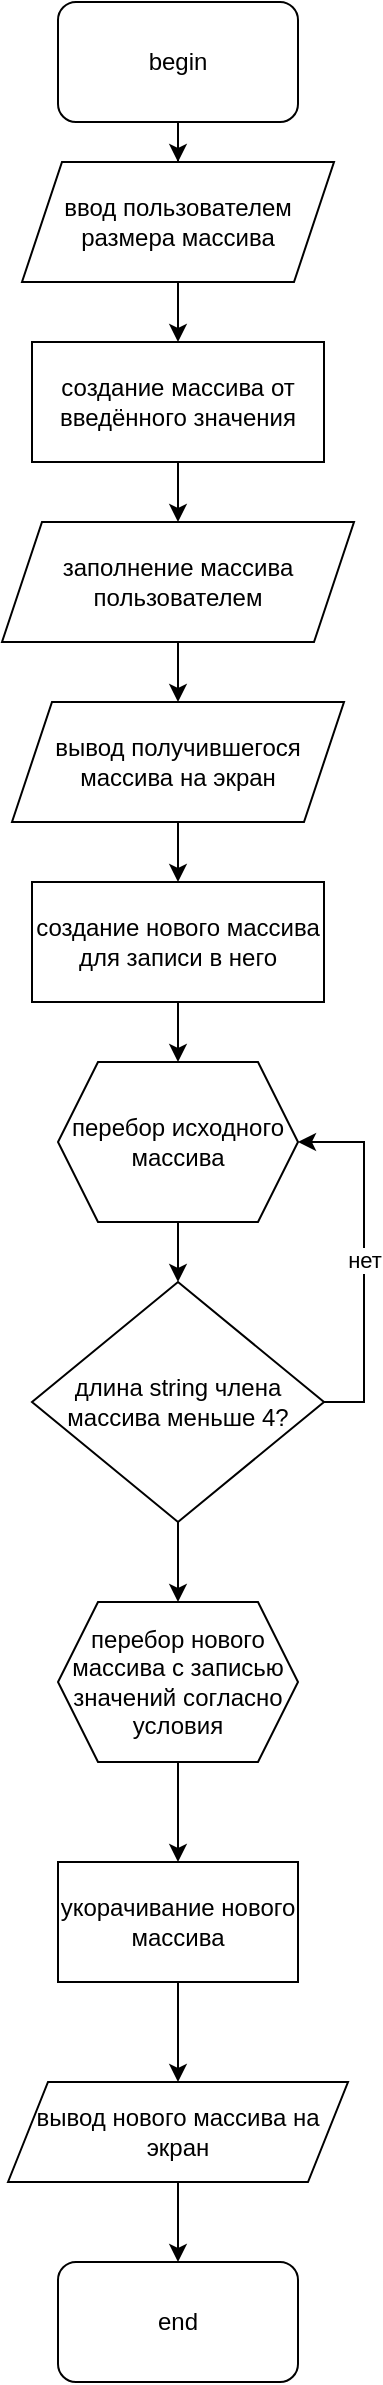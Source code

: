 <mxfile version="21.0.8" type="device"><diagram name="Страница 1" id="R7CLOJ_g1kYe9sx-ADwK"><mxGraphModel dx="1377" dy="796" grid="1" gridSize="10" guides="1" tooltips="1" connect="1" arrows="1" fold="1" page="1" pageScale="1" pageWidth="827" pageHeight="1169" math="0" shadow="0"><root><mxCell id="0"/><mxCell id="1" parent="0"/><mxCell id="dF9KAT_O521GgzRp7XB3-21" style="edgeStyle=orthogonalEdgeStyle;rounded=0;orthogonalLoop=1;jettySize=auto;html=1;exitX=0.5;exitY=1;exitDx=0;exitDy=0;" edge="1" parent="1" source="dF9KAT_O521GgzRp7XB3-2" target="dF9KAT_O521GgzRp7XB3-8"><mxGeometry relative="1" as="geometry"/></mxCell><mxCell id="dF9KAT_O521GgzRp7XB3-2" value="begin" style="rounded=1;whiteSpace=wrap;html=1;" vertex="1" parent="1"><mxGeometry x="354" y="40" width="120" height="60" as="geometry"/></mxCell><mxCell id="dF9KAT_O521GgzRp7XB3-19" style="edgeStyle=orthogonalEdgeStyle;rounded=0;orthogonalLoop=1;jettySize=auto;html=1;exitX=0.5;exitY=1;exitDx=0;exitDy=0;" edge="1" parent="1" source="dF9KAT_O521GgzRp7XB3-5" target="dF9KAT_O521GgzRp7XB3-9"><mxGeometry relative="1" as="geometry"/></mxCell><mxCell id="dF9KAT_O521GgzRp7XB3-5" value="создание массива от введённого значения" style="rounded=0;whiteSpace=wrap;html=1;" vertex="1" parent="1"><mxGeometry x="341" y="210" width="146" height="60" as="geometry"/></mxCell><mxCell id="dF9KAT_O521GgzRp7XB3-20" style="edgeStyle=orthogonalEdgeStyle;rounded=0;orthogonalLoop=1;jettySize=auto;html=1;exitX=0.5;exitY=1;exitDx=0;exitDy=0;" edge="1" parent="1" source="dF9KAT_O521GgzRp7XB3-8" target="dF9KAT_O521GgzRp7XB3-5"><mxGeometry relative="1" as="geometry"/></mxCell><mxCell id="dF9KAT_O521GgzRp7XB3-8" value="ввод пользователем размера массива&lt;br&gt;" style="shape=parallelogram;perimeter=parallelogramPerimeter;whiteSpace=wrap;html=1;fixedSize=1;" vertex="1" parent="1"><mxGeometry x="336" y="120" width="156" height="60" as="geometry"/></mxCell><mxCell id="dF9KAT_O521GgzRp7XB3-18" style="edgeStyle=orthogonalEdgeStyle;rounded=0;orthogonalLoop=1;jettySize=auto;html=1;exitX=0.5;exitY=1;exitDx=0;exitDy=0;" edge="1" parent="1" source="dF9KAT_O521GgzRp7XB3-9" target="dF9KAT_O521GgzRp7XB3-10"><mxGeometry relative="1" as="geometry"/></mxCell><mxCell id="dF9KAT_O521GgzRp7XB3-9" value="заполнение массива пользователем" style="shape=parallelogram;perimeter=parallelogramPerimeter;whiteSpace=wrap;html=1;fixedSize=1;" vertex="1" parent="1"><mxGeometry x="326" y="300" width="176" height="60" as="geometry"/></mxCell><mxCell id="dF9KAT_O521GgzRp7XB3-17" style="edgeStyle=orthogonalEdgeStyle;rounded=0;orthogonalLoop=1;jettySize=auto;html=1;exitX=0.5;exitY=1;exitDx=0;exitDy=0;entryX=0.5;entryY=0;entryDx=0;entryDy=0;" edge="1" parent="1" source="dF9KAT_O521GgzRp7XB3-10" target="dF9KAT_O521GgzRp7XB3-12"><mxGeometry relative="1" as="geometry"/></mxCell><mxCell id="dF9KAT_O521GgzRp7XB3-10" value="вывод получившегося массива на экран" style="shape=parallelogram;perimeter=parallelogramPerimeter;whiteSpace=wrap;html=1;fixedSize=1;" vertex="1" parent="1"><mxGeometry x="331" y="390" width="166" height="60" as="geometry"/></mxCell><mxCell id="dF9KAT_O521GgzRp7XB3-15" style="edgeStyle=orthogonalEdgeStyle;rounded=0;orthogonalLoop=1;jettySize=auto;html=1;exitX=0.5;exitY=1;exitDx=0;exitDy=0;entryX=0.5;entryY=0;entryDx=0;entryDy=0;" edge="1" parent="1" source="dF9KAT_O521GgzRp7XB3-11" target="dF9KAT_O521GgzRp7XB3-13"><mxGeometry relative="1" as="geometry"/></mxCell><mxCell id="dF9KAT_O521GgzRp7XB3-11" value="перебор исходного массива" style="shape=hexagon;perimeter=hexagonPerimeter2;whiteSpace=wrap;html=1;fixedSize=1;" vertex="1" parent="1"><mxGeometry x="354" y="570" width="120" height="80" as="geometry"/></mxCell><mxCell id="dF9KAT_O521GgzRp7XB3-16" style="edgeStyle=orthogonalEdgeStyle;rounded=0;orthogonalLoop=1;jettySize=auto;html=1;exitX=0.5;exitY=1;exitDx=0;exitDy=0;entryX=0.5;entryY=0;entryDx=0;entryDy=0;" edge="1" parent="1" source="dF9KAT_O521GgzRp7XB3-12" target="dF9KAT_O521GgzRp7XB3-11"><mxGeometry relative="1" as="geometry"/></mxCell><mxCell id="dF9KAT_O521GgzRp7XB3-12" value="создание нового массива для записи в него" style="rounded=0;whiteSpace=wrap;html=1;" vertex="1" parent="1"><mxGeometry x="341" y="480" width="146" height="60" as="geometry"/></mxCell><mxCell id="dF9KAT_O521GgzRp7XB3-14" value="нет" style="edgeStyle=orthogonalEdgeStyle;rounded=0;orthogonalLoop=1;jettySize=auto;html=1;exitX=1;exitY=0.5;exitDx=0;exitDy=0;entryX=1;entryY=0.5;entryDx=0;entryDy=0;" edge="1" parent="1" source="dF9KAT_O521GgzRp7XB3-13" target="dF9KAT_O521GgzRp7XB3-11"><mxGeometry relative="1" as="geometry"/></mxCell><mxCell id="dF9KAT_O521GgzRp7XB3-23" style="edgeStyle=orthogonalEdgeStyle;rounded=0;orthogonalLoop=1;jettySize=auto;html=1;exitX=0.5;exitY=1;exitDx=0;exitDy=0;" edge="1" parent="1" source="dF9KAT_O521GgzRp7XB3-13" target="dF9KAT_O521GgzRp7XB3-22"><mxGeometry relative="1" as="geometry"/></mxCell><mxCell id="dF9KAT_O521GgzRp7XB3-13" value="длина string члена массива меньше 4?" style="rhombus;whiteSpace=wrap;html=1;" vertex="1" parent="1"><mxGeometry x="341" y="680" width="146" height="120" as="geometry"/></mxCell><mxCell id="dF9KAT_O521GgzRp7XB3-25" style="edgeStyle=orthogonalEdgeStyle;rounded=0;orthogonalLoop=1;jettySize=auto;html=1;exitX=0.5;exitY=1;exitDx=0;exitDy=0;" edge="1" parent="1" source="dF9KAT_O521GgzRp7XB3-22" target="dF9KAT_O521GgzRp7XB3-24"><mxGeometry relative="1" as="geometry"/></mxCell><mxCell id="dF9KAT_O521GgzRp7XB3-22" value="перебор нового массива с записью значений согласно условия" style="shape=hexagon;perimeter=hexagonPerimeter2;whiteSpace=wrap;html=1;fixedSize=1;" vertex="1" parent="1"><mxGeometry x="354" y="840" width="120" height="80" as="geometry"/></mxCell><mxCell id="dF9KAT_O521GgzRp7XB3-27" style="edgeStyle=orthogonalEdgeStyle;rounded=0;orthogonalLoop=1;jettySize=auto;html=1;exitX=0.5;exitY=1;exitDx=0;exitDy=0;" edge="1" parent="1" source="dF9KAT_O521GgzRp7XB3-24" target="dF9KAT_O521GgzRp7XB3-26"><mxGeometry relative="1" as="geometry"/></mxCell><mxCell id="dF9KAT_O521GgzRp7XB3-24" value="укорачивание нового массива" style="rounded=0;whiteSpace=wrap;html=1;" vertex="1" parent="1"><mxGeometry x="354" y="970" width="120" height="60" as="geometry"/></mxCell><mxCell id="dF9KAT_O521GgzRp7XB3-29" style="edgeStyle=orthogonalEdgeStyle;rounded=0;orthogonalLoop=1;jettySize=auto;html=1;exitX=0.5;exitY=1;exitDx=0;exitDy=0;" edge="1" parent="1" source="dF9KAT_O521GgzRp7XB3-26" target="dF9KAT_O521GgzRp7XB3-28"><mxGeometry relative="1" as="geometry"/></mxCell><mxCell id="dF9KAT_O521GgzRp7XB3-26" value="вывод нового массива на экран" style="shape=parallelogram;perimeter=parallelogramPerimeter;whiteSpace=wrap;html=1;fixedSize=1;" vertex="1" parent="1"><mxGeometry x="329" y="1080" width="170" height="50" as="geometry"/></mxCell><mxCell id="dF9KAT_O521GgzRp7XB3-28" value="end" style="rounded=1;whiteSpace=wrap;html=1;" vertex="1" parent="1"><mxGeometry x="354" y="1170" width="120" height="60" as="geometry"/></mxCell></root></mxGraphModel></diagram></mxfile>